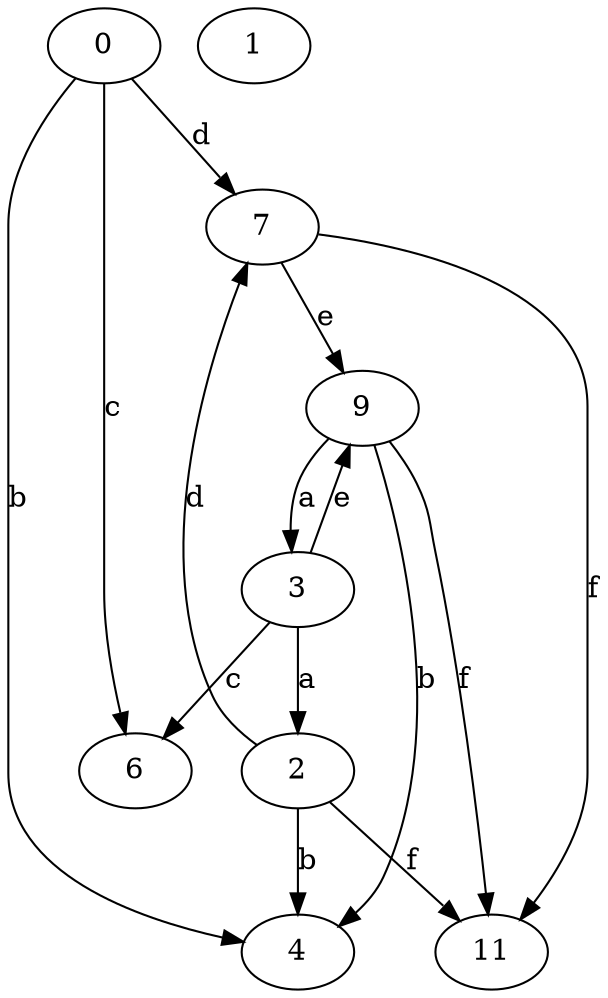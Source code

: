 strict digraph  {
0;
2;
3;
4;
6;
7;
1;
9;
11;
0 -> 4  [label=b];
0 -> 6  [label=c];
0 -> 7  [label=d];
2 -> 4  [label=b];
2 -> 7  [label=d];
2 -> 11  [label=f];
3 -> 2  [label=a];
3 -> 6  [label=c];
3 -> 9  [label=e];
7 -> 9  [label=e];
7 -> 11  [label=f];
9 -> 3  [label=a];
9 -> 4  [label=b];
9 -> 11  [label=f];
}
